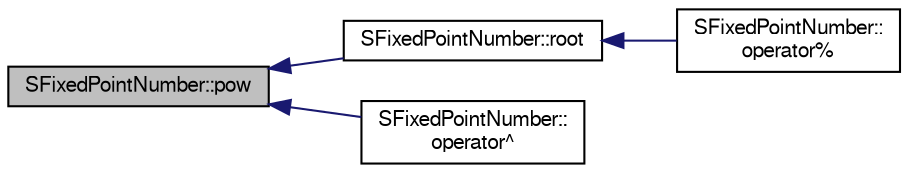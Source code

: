 digraph "SFixedPointNumber::pow"
{
  bgcolor="transparent";
  edge [fontname="FreeSans",fontsize="10",labelfontname="FreeSans",labelfontsize="10"];
  node [fontname="FreeSans",fontsize="10",shape=record];
  rankdir="LR";
  Node1 [label="SFixedPointNumber::pow",height=0.2,width=0.4,color="black", fillcolor="grey75", style="filled" fontcolor="black"];
  Node1 -> Node2 [dir="back",color="midnightblue",fontsize="10",style="solid",fontname="FreeSans"];
  Node2 [label="SFixedPointNumber::root",height=0.2,width=0.4,color="black",URL="$structSFixedPointNumber.html#a51494b03ba3fbac6b2626128c03364a7",tooltip="any root of the Number"];
  Node2 -> Node3 [dir="back",color="midnightblue",fontsize="10",style="solid",fontname="FreeSans"];
  Node3 [label="SFixedPointNumber::\loperator%",height=0.2,width=0.4,color="black",URL="$structSFixedPointNumber.html#a9f3b375b6fc16affa896b98276c2a7e7",tooltip="calculate root"];
  Node1 -> Node4 [dir="back",color="midnightblue",fontsize="10",style="solid",fontname="FreeSans"];
  Node4 [label="SFixedPointNumber::\loperator^",height=0.2,width=0.4,color="black",URL="$structSFixedPointNumber.html#a3874fb2be7db9bc7a499a32306b05c8e",tooltip="calculate power"];
}
